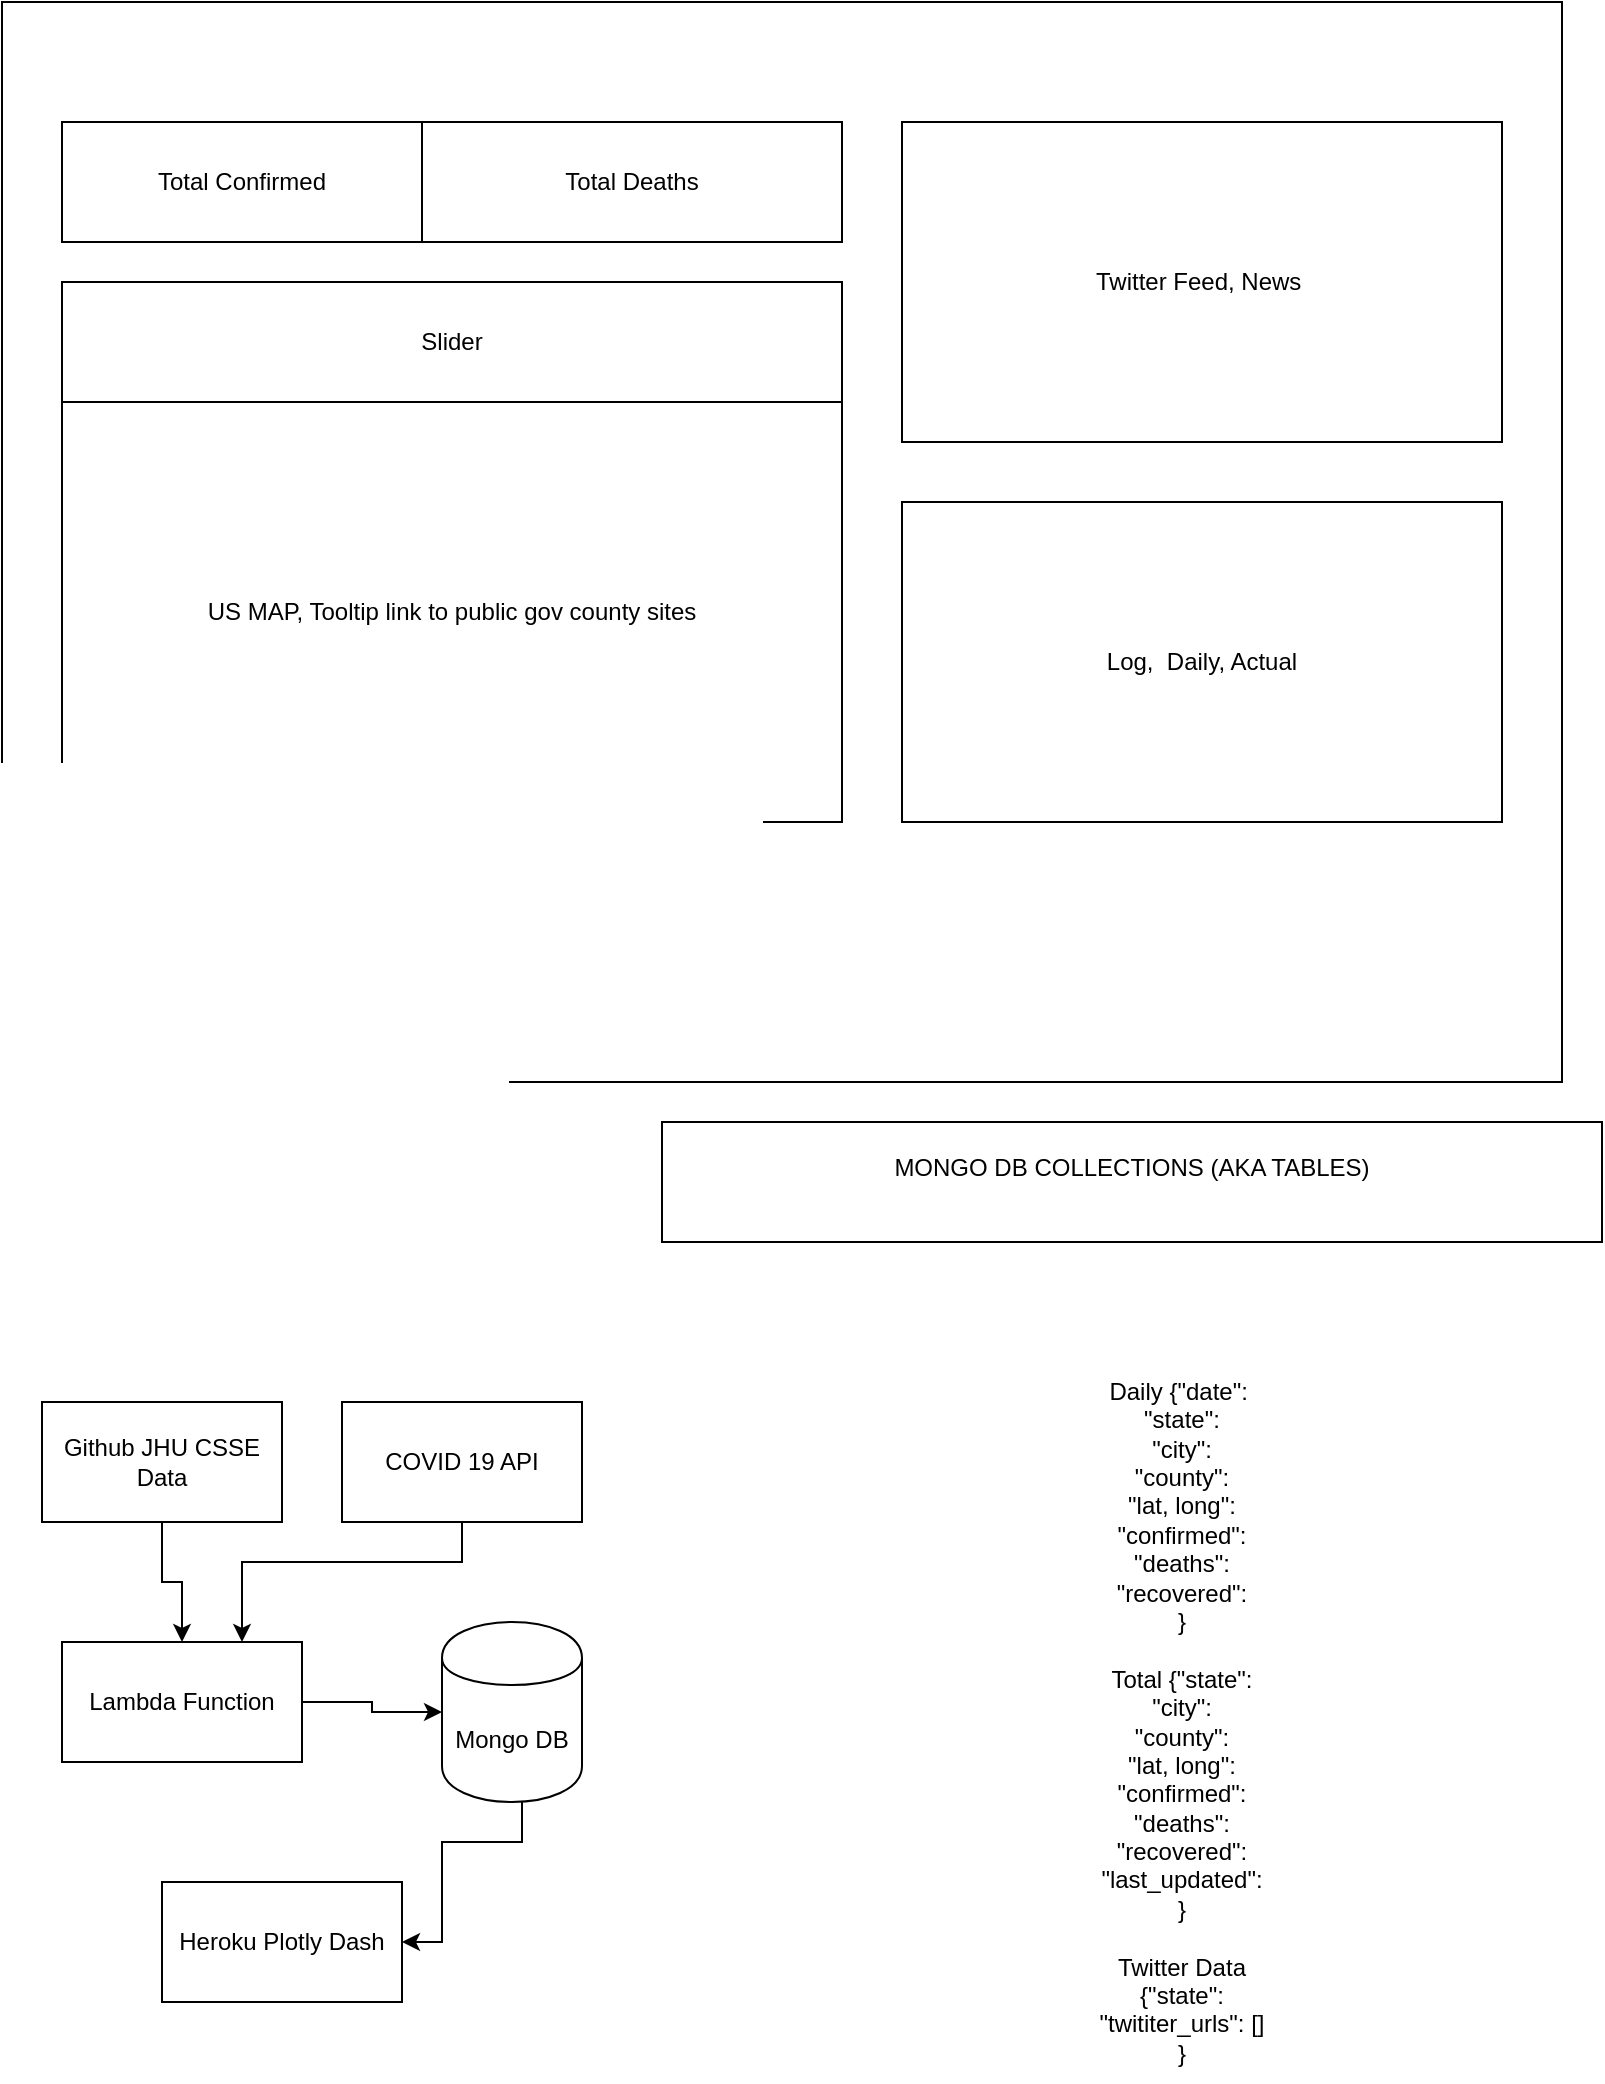 <mxfile version="12.8.5" type="github">
  <diagram id="R7CWjI_aJi_1nqXZ0ite" name="Page-1">
    <mxGraphModel dx="1422" dy="766" grid="1" gridSize="10" guides="1" tooltips="1" connect="1" arrows="1" fold="1" page="1" pageScale="1" pageWidth="850" pageHeight="1100" math="0" shadow="0">
      <root>
        <mxCell id="0" />
        <mxCell id="1" parent="0" />
        <mxCell id="2cTKIb6v97UoVcvfOJeA-1" value="" style="rounded=0;whiteSpace=wrap;html=1;" parent="1" vertex="1">
          <mxGeometry x="50" y="80" width="780" height="540" as="geometry" />
        </mxCell>
        <mxCell id="2cTKIb6v97UoVcvfOJeA-2" value="US MAP, Tooltip link to public gov county sites" style="rounded=0;whiteSpace=wrap;html=1;" parent="1" vertex="1">
          <mxGeometry x="80" y="280" width="390" height="210" as="geometry" />
        </mxCell>
        <mxCell id="2cTKIb6v97UoVcvfOJeA-3" value="Slider" style="rounded=0;whiteSpace=wrap;html=1;" parent="1" vertex="1">
          <mxGeometry x="80" y="220" width="390" height="60" as="geometry" />
        </mxCell>
        <mxCell id="2cTKIb6v97UoVcvfOJeA-4" value="Log,&amp;nbsp; Daily, Actual" style="rounded=0;whiteSpace=wrap;html=1;" parent="1" vertex="1">
          <mxGeometry x="500" y="330" width="300" height="160" as="geometry" />
        </mxCell>
        <mxCell id="2cTKIb6v97UoVcvfOJeA-5" value="Total Confirmed" style="rounded=0;whiteSpace=wrap;html=1;" parent="1" vertex="1">
          <mxGeometry x="80" y="140" width="180" height="60" as="geometry" />
        </mxCell>
        <mxCell id="2cTKIb6v97UoVcvfOJeA-6" value="Total Deaths" style="rounded=0;whiteSpace=wrap;html=1;" parent="1" vertex="1">
          <mxGeometry x="260" y="140" width="210" height="60" as="geometry" />
        </mxCell>
        <mxCell id="2cTKIb6v97UoVcvfOJeA-8" value="Twitter Feed, News&amp;nbsp;" style="rounded=0;whiteSpace=wrap;html=1;" parent="1" vertex="1">
          <mxGeometry x="500" y="140" width="300" height="160" as="geometry" />
        </mxCell>
        <mxCell id="Vao_2RSRmShFTEB191CJ-4" style="edgeStyle=orthogonalEdgeStyle;rounded=0;orthogonalLoop=1;jettySize=auto;html=1;entryX=0.5;entryY=0;entryDx=0;entryDy=0;" edge="1" parent="1" source="Vao_2RSRmShFTEB191CJ-1" target="Vao_2RSRmShFTEB191CJ-2">
          <mxGeometry relative="1" as="geometry" />
        </mxCell>
        <mxCell id="Vao_2RSRmShFTEB191CJ-1" value="Github JHU CSSE Data" style="rounded=0;whiteSpace=wrap;html=1;" vertex="1" parent="1">
          <mxGeometry x="70" y="780" width="120" height="60" as="geometry" />
        </mxCell>
        <mxCell id="Vao_2RSRmShFTEB191CJ-7" style="edgeStyle=orthogonalEdgeStyle;rounded=0;orthogonalLoop=1;jettySize=auto;html=1;exitX=1;exitY=0.5;exitDx=0;exitDy=0;entryX=0;entryY=0.5;entryDx=0;entryDy=0;" edge="1" parent="1" source="Vao_2RSRmShFTEB191CJ-2" target="Vao_2RSRmShFTEB191CJ-6">
          <mxGeometry relative="1" as="geometry" />
        </mxCell>
        <mxCell id="Vao_2RSRmShFTEB191CJ-2" value="Lambda Function" style="rounded=0;whiteSpace=wrap;html=1;" vertex="1" parent="1">
          <mxGeometry x="80" y="900" width="120" height="60" as="geometry" />
        </mxCell>
        <mxCell id="Vao_2RSRmShFTEB191CJ-8" style="edgeStyle=orthogonalEdgeStyle;rounded=0;orthogonalLoop=1;jettySize=auto;html=1;entryX=1;entryY=0.5;entryDx=0;entryDy=0;" edge="1" parent="1" source="Vao_2RSRmShFTEB191CJ-6" target="Vao_2RSRmShFTEB191CJ-9">
          <mxGeometry relative="1" as="geometry">
            <mxPoint x="330" y="1060" as="targetPoint" />
            <Array as="points">
              <mxPoint x="310" y="1000" />
              <mxPoint x="270" y="1000" />
              <mxPoint x="270" y="1050" />
            </Array>
          </mxGeometry>
        </mxCell>
        <mxCell id="Vao_2RSRmShFTEB191CJ-6" value="Mongo DB" style="shape=cylinder;whiteSpace=wrap;html=1;boundedLbl=1;backgroundOutline=1;" vertex="1" parent="1">
          <mxGeometry x="270" y="890" width="70" height="90" as="geometry" />
        </mxCell>
        <mxCell id="Vao_2RSRmShFTEB191CJ-9" value="Heroku Plotly Dash" style="rounded=0;whiteSpace=wrap;html=1;" vertex="1" parent="1">
          <mxGeometry x="130" y="1020" width="120" height="60" as="geometry" />
        </mxCell>
        <mxCell id="Vao_2RSRmShFTEB191CJ-11" style="edgeStyle=orthogonalEdgeStyle;rounded=0;orthogonalLoop=1;jettySize=auto;html=1;entryX=0.75;entryY=0;entryDx=0;entryDy=0;" edge="1" parent="1" source="Vao_2RSRmShFTEB191CJ-10" target="Vao_2RSRmShFTEB191CJ-2">
          <mxGeometry relative="1" as="geometry">
            <Array as="points">
              <mxPoint x="280" y="860" />
              <mxPoint x="170" y="860" />
            </Array>
          </mxGeometry>
        </mxCell>
        <mxCell id="Vao_2RSRmShFTEB191CJ-10" value="COVID 19 API" style="rounded=0;whiteSpace=wrap;html=1;" vertex="1" parent="1">
          <mxGeometry x="220" y="780" width="120" height="60" as="geometry" />
        </mxCell>
        <mxCell id="Vao_2RSRmShFTEB191CJ-12" value="MONGO DB COLLECTIONS (AKA TABLES)&lt;br&gt;&lt;br&gt;" style="rounded=0;whiteSpace=wrap;html=1;" vertex="1" parent="1">
          <mxGeometry x="380" y="640" width="470" height="60" as="geometry" />
        </mxCell>
        <mxCell id="Vao_2RSRmShFTEB191CJ-13" value="Daily {&quot;date&quot;:&amp;nbsp;&lt;br&gt;&quot;state&quot;:&lt;br&gt;&quot;city&quot;:&lt;br&gt;&quot;county&quot;:&lt;br&gt;&quot;lat, long&quot;:&lt;br&gt;&quot;confirmed&quot;:&lt;br&gt;&quot;deaths&quot;:&lt;br&gt;&quot;recovered&quot;:&lt;br&gt;}&lt;br&gt;&lt;br&gt;Total {&quot;state&quot;:&lt;br&gt;&quot;city&quot;:&lt;br&gt;&quot;county&quot;:&lt;br&gt;&quot;lat, long&quot;:&lt;br&gt;&quot;confirmed&quot;:&lt;br&gt;&quot;deaths&quot;:&lt;br&gt;&quot;recovered&quot;:&lt;br&gt;&quot;last_updated&quot;:&lt;br&gt;}&lt;br&gt;&lt;br&gt;Twitter Data&lt;br&gt;{&quot;state&quot;:&lt;br&gt;&quot;twititer_urls&quot;: []&lt;br&gt;}" style="text;html=1;strokeColor=none;fillColor=none;align=center;verticalAlign=middle;whiteSpace=wrap;rounded=0;" vertex="1" parent="1">
          <mxGeometry x="430" y="760" width="420" height="360" as="geometry" />
        </mxCell>
      </root>
    </mxGraphModel>
  </diagram>
</mxfile>
